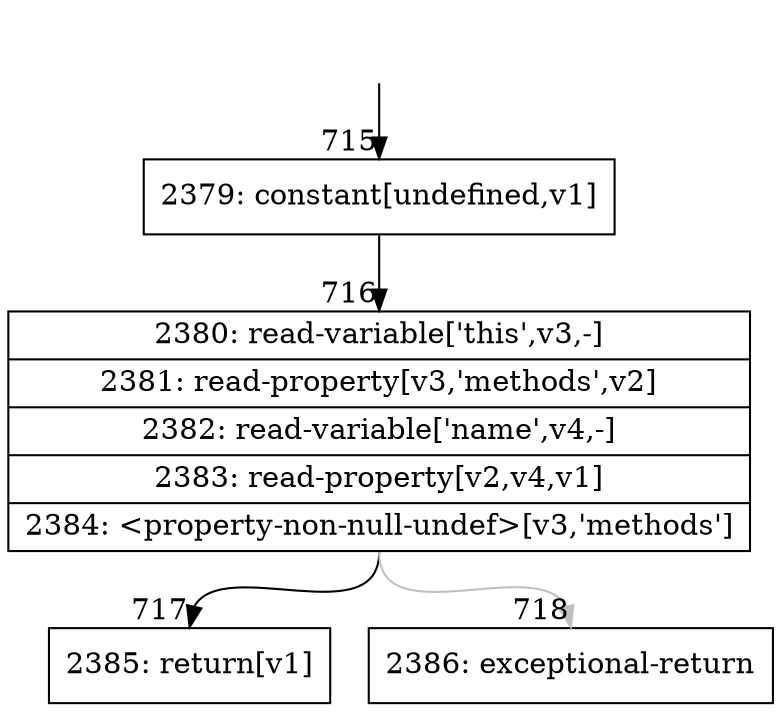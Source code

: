digraph {
rankdir="TD"
BB_entry74[shape=none,label=""];
BB_entry74 -> BB715 [tailport=s, headport=n, headlabel="    715"]
BB715 [shape=record label="{2379: constant[undefined,v1]}" ] 
BB715 -> BB716 [tailport=s, headport=n, headlabel="      716"]
BB716 [shape=record label="{2380: read-variable['this',v3,-]|2381: read-property[v3,'methods',v2]|2382: read-variable['name',v4,-]|2383: read-property[v2,v4,v1]|2384: \<property-non-null-undef\>[v3,'methods']}" ] 
BB716 -> BB717 [tailport=s, headport=n, headlabel="      717"]
BB716 -> BB718 [tailport=s, headport=n, color=gray, headlabel="      718"]
BB717 [shape=record label="{2385: return[v1]}" ] 
BB718 [shape=record label="{2386: exceptional-return}" ] 
//#$~ 744
}
